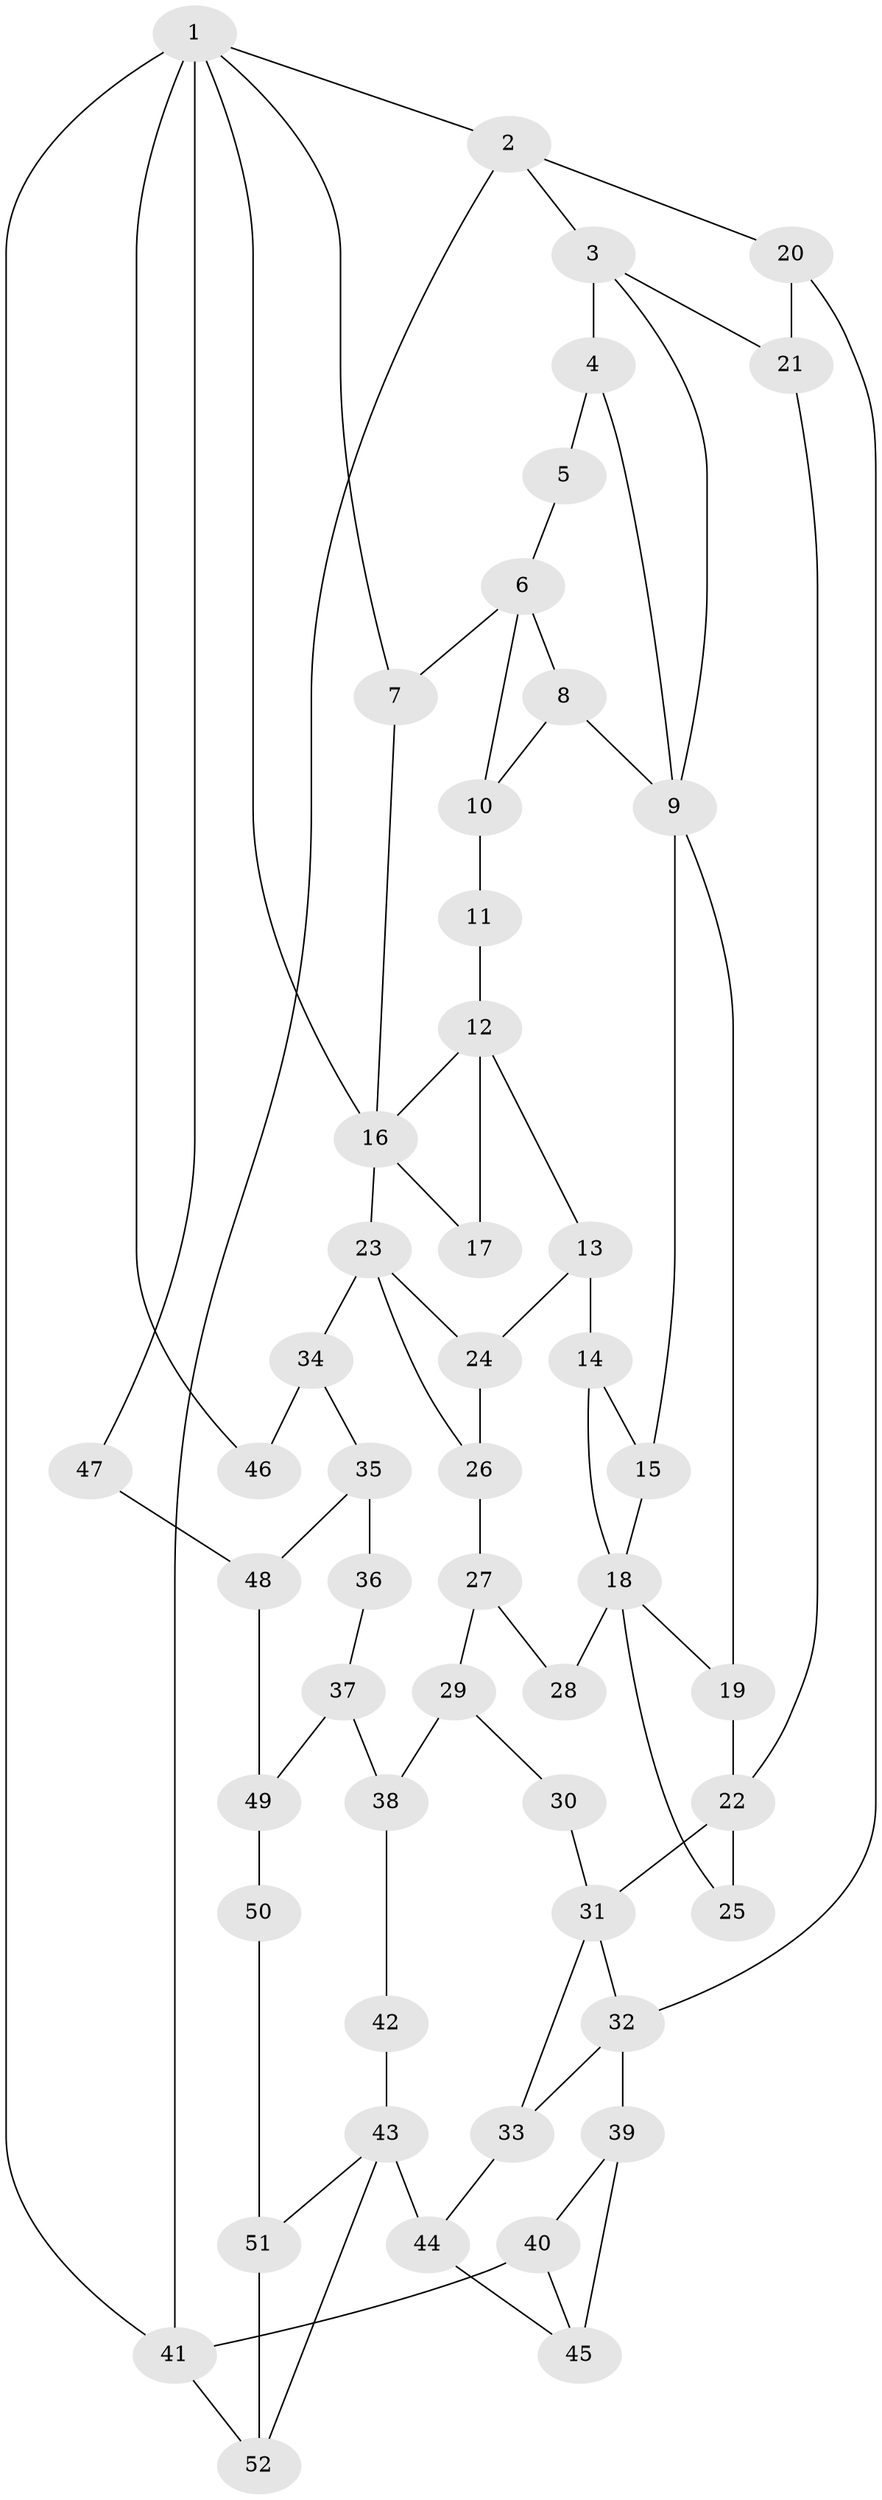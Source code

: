 // original degree distribution, {3: 0.019417475728155338, 5: 0.46601941747572817, 6: 0.24271844660194175, 4: 0.27184466019417475}
// Generated by graph-tools (version 1.1) at 2025/38/03/09/25 02:38:53]
// undirected, 52 vertices, 82 edges
graph export_dot {
graph [start="1"]
  node [color=gray90,style=filled];
  1;
  2;
  3;
  4;
  5;
  6;
  7;
  8;
  9;
  10;
  11;
  12;
  13;
  14;
  15;
  16;
  17;
  18;
  19;
  20;
  21;
  22;
  23;
  24;
  25;
  26;
  27;
  28;
  29;
  30;
  31;
  32;
  33;
  34;
  35;
  36;
  37;
  38;
  39;
  40;
  41;
  42;
  43;
  44;
  45;
  46;
  47;
  48;
  49;
  50;
  51;
  52;
  1 -- 2 [weight=1.0];
  1 -- 7 [weight=1.0];
  1 -- 16 [weight=1.0];
  1 -- 41 [weight=1.0];
  1 -- 46 [weight=2.0];
  1 -- 47 [weight=1.0];
  2 -- 3 [weight=1.0];
  2 -- 20 [weight=1.0];
  2 -- 41 [weight=1.0];
  3 -- 4 [weight=3.0];
  3 -- 9 [weight=1.0];
  3 -- 21 [weight=1.0];
  4 -- 5 [weight=2.0];
  4 -- 9 [weight=1.0];
  5 -- 6 [weight=1.0];
  6 -- 7 [weight=1.0];
  6 -- 8 [weight=1.0];
  6 -- 10 [weight=1.0];
  7 -- 16 [weight=1.0];
  8 -- 9 [weight=1.0];
  8 -- 10 [weight=1.0];
  9 -- 15 [weight=1.0];
  9 -- 19 [weight=1.0];
  10 -- 11 [weight=1.0];
  11 -- 12 [weight=2.0];
  12 -- 13 [weight=1.0];
  12 -- 16 [weight=1.0];
  12 -- 17 [weight=2.0];
  13 -- 14 [weight=1.0];
  13 -- 24 [weight=1.0];
  14 -- 15 [weight=1.0];
  14 -- 18 [weight=1.0];
  15 -- 18 [weight=1.0];
  16 -- 17 [weight=1.0];
  16 -- 23 [weight=2.0];
  18 -- 19 [weight=1.0];
  18 -- 25 [weight=1.0];
  18 -- 28 [weight=2.0];
  19 -- 22 [weight=1.0];
  20 -- 21 [weight=1.0];
  20 -- 32 [weight=1.0];
  21 -- 22 [weight=1.0];
  22 -- 25 [weight=2.0];
  22 -- 31 [weight=2.0];
  23 -- 24 [weight=1.0];
  23 -- 26 [weight=1.0];
  23 -- 34 [weight=2.0];
  24 -- 26 [weight=1.0];
  26 -- 27 [weight=1.0];
  27 -- 28 [weight=1.0];
  27 -- 29 [weight=1.0];
  29 -- 30 [weight=1.0];
  29 -- 38 [weight=1.0];
  30 -- 31 [weight=2.0];
  31 -- 32 [weight=1.0];
  31 -- 33 [weight=1.0];
  32 -- 33 [weight=1.0];
  32 -- 39 [weight=2.0];
  33 -- 44 [weight=1.0];
  34 -- 35 [weight=2.0];
  34 -- 46 [weight=1.0];
  35 -- 36 [weight=2.0];
  35 -- 48 [weight=2.0];
  36 -- 37 [weight=1.0];
  37 -- 38 [weight=1.0];
  37 -- 49 [weight=1.0];
  38 -- 42 [weight=1.0];
  39 -- 40 [weight=1.0];
  39 -- 45 [weight=3.0];
  40 -- 41 [weight=1.0];
  40 -- 45 [weight=1.0];
  41 -- 52 [weight=1.0];
  42 -- 43 [weight=2.0];
  43 -- 44 [weight=2.0];
  43 -- 51 [weight=1.0];
  43 -- 52 [weight=1.0];
  44 -- 45 [weight=2.0];
  47 -- 48 [weight=2.0];
  48 -- 49 [weight=2.0];
  49 -- 50 [weight=2.0];
  50 -- 51 [weight=1.0];
  51 -- 52 [weight=1.0];
}
